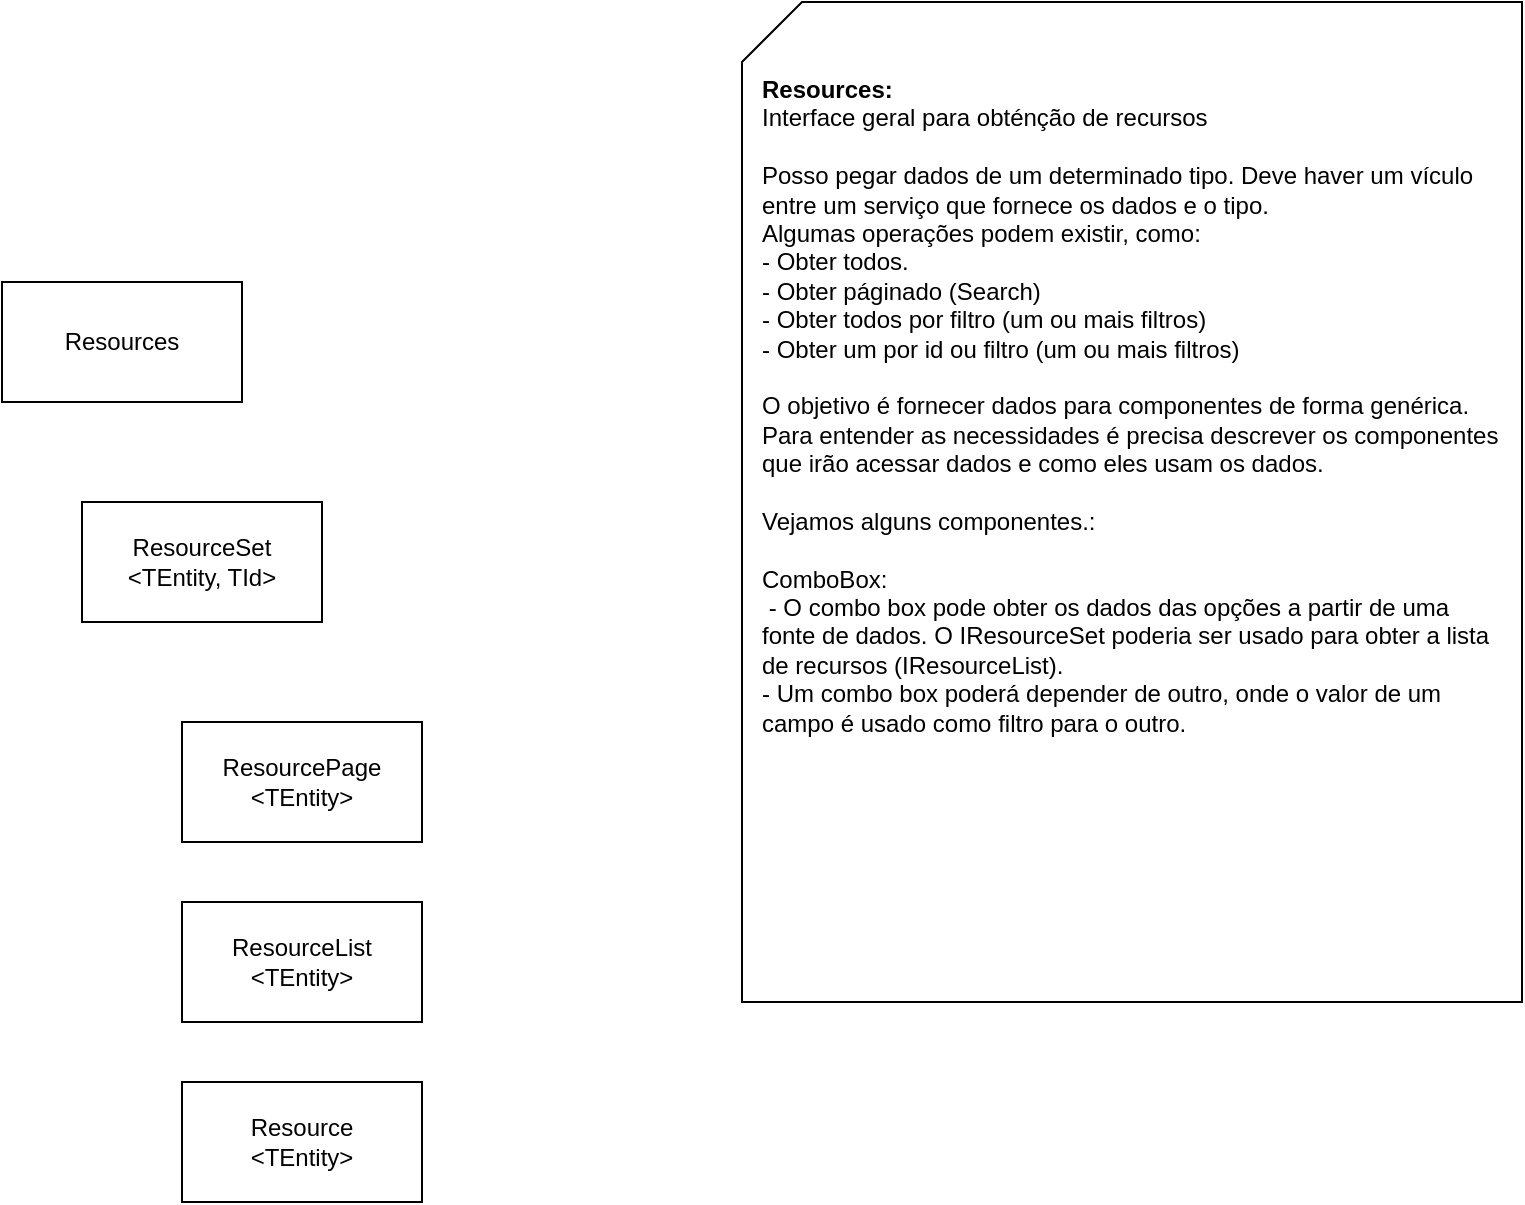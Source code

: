 <mxfile version="21.2.1" type="device">
  <diagram name="Página-1" id="X_7wvOFgzzjB752pESpC">
    <mxGraphModel dx="1418" dy="828" grid="1" gridSize="10" guides="1" tooltips="1" connect="1" arrows="1" fold="1" page="1" pageScale="1" pageWidth="827" pageHeight="1169" math="0" shadow="0">
      <root>
        <mxCell id="0" />
        <mxCell id="1" parent="0" />
        <mxCell id="189cMDyVyvuTUJDXd4mm-1" value="Resources" style="rounded=0;whiteSpace=wrap;html=1;" parent="1" vertex="1">
          <mxGeometry x="160" y="280" width="120" height="60" as="geometry" />
        </mxCell>
        <mxCell id="NdRdli7vG9q-qMHW6ajA-1" value="ResourceSet&lt;br&gt;&amp;lt;TEntity, TId&amp;gt;" style="rounded=0;whiteSpace=wrap;html=1;" vertex="1" parent="1">
          <mxGeometry x="200" y="390" width="120" height="60" as="geometry" />
        </mxCell>
        <mxCell id="NdRdli7vG9q-qMHW6ajA-2" value="ResourcePage&lt;br&gt;&amp;lt;TEntity&amp;gt;" style="rounded=0;whiteSpace=wrap;html=1;" vertex="1" parent="1">
          <mxGeometry x="250" y="500" width="120" height="60" as="geometry" />
        </mxCell>
        <mxCell id="NdRdli7vG9q-qMHW6ajA-3" value="ResourceList&lt;br&gt;&amp;lt;TEntity&amp;gt;" style="rounded=0;whiteSpace=wrap;html=1;" vertex="1" parent="1">
          <mxGeometry x="250" y="590" width="120" height="60" as="geometry" />
        </mxCell>
        <mxCell id="NdRdli7vG9q-qMHW6ajA-4" value="Resource&lt;br&gt;&amp;lt;TEntity&amp;gt;" style="rounded=0;whiteSpace=wrap;html=1;" vertex="1" parent="1">
          <mxGeometry x="250" y="680" width="120" height="60" as="geometry" />
        </mxCell>
        <mxCell id="NdRdli7vG9q-qMHW6ajA-5" value="&lt;b style=&quot;border-color: var(--border-color); font-size: 12px;&quot;&gt;Resources:&lt;/b&gt;&lt;br style=&quot;border-color: var(--border-color); font-size: 12px;&quot;&gt;Interface geral para obténção de recursos&lt;br style=&quot;border-color: var(--border-color); font-size: 12px;&quot;&gt;&lt;br style=&quot;border-color: var(--border-color); font-size: 12px;&quot;&gt;&lt;span style=&quot;font-size: 12px;&quot;&gt;Posso pegar dados de um determinado tipo. Deve haver um vículo entre um serviço que fornece os dados e o tipo.&lt;/span&gt;&lt;br style=&quot;border-color: var(--border-color); font-size: 12px;&quot;&gt;&lt;span style=&quot;font-size: 12px;&quot;&gt;Algumas operações podem existir, como:&lt;/span&gt;&lt;br style=&quot;border-color: var(--border-color); font-size: 12px;&quot;&gt;&lt;span style=&quot;font-size: 12px;&quot;&gt;- Obter todos.&lt;/span&gt;&lt;br style=&quot;border-color: var(--border-color); font-size: 12px;&quot;&gt;&lt;span style=&quot;font-size: 12px;&quot;&gt;- Obter páginado (Search)&lt;/span&gt;&lt;br style=&quot;border-color: var(--border-color); font-size: 12px;&quot;&gt;&lt;span style=&quot;font-size: 12px;&quot;&gt;- Obter todos por filtro (um ou mais filtros)&lt;/span&gt;&lt;br style=&quot;border-color: var(--border-color); font-size: 12px;&quot;&gt;&lt;span style=&quot;font-size: 12px;&quot;&gt;- Obter um por id ou filtro (um ou mais filtros)&lt;/span&gt;&lt;br style=&quot;border-color: var(--border-color); font-size: 12px;&quot;&gt;&lt;br style=&quot;border-color: var(--border-color); font-size: 12px;&quot;&gt;&lt;span style=&quot;font-size: 12px;&quot;&gt;O objetivo é fornecer dados para componentes de forma genérica.&lt;/span&gt;&lt;br style=&quot;border-color: var(--border-color); font-size: 12px;&quot;&gt;&lt;span style=&quot;font-size: 12px;&quot;&gt;Para entender as necessidades é precisa descrever os componentes que irão acessar dados e como eles usam os dados.&lt;/span&gt;&lt;br style=&quot;border-color: var(--border-color); font-size: 12px;&quot;&gt;&lt;br style=&quot;border-color: var(--border-color); font-size: 12px;&quot;&gt;&lt;span style=&quot;font-size: 12px;&quot;&gt;Vejamos alguns componentes.:&lt;br&gt;&lt;br&gt;ComboBox:&lt;br&gt;&amp;nbsp;- O combo box pode obter os dados das opções a partir de uma fonte de dados. O IResourceSet poderia ser usado para obter a lista de recursos (IResourceList).&lt;br&gt;- Um combo box poderá depender de outro, onde o valor de um campo é usado como filtro para o outro.&lt;br&gt;&lt;/span&gt;" style="shape=card;whiteSpace=wrap;html=1;align=left;verticalAlign=top;fontSize=12;spacingTop=30;spacing=2;spacingLeft=8;spacingBottom=12;spacingRight=8;" vertex="1" parent="1">
          <mxGeometry x="530" y="140" width="390" height="500" as="geometry" />
        </mxCell>
      </root>
    </mxGraphModel>
  </diagram>
</mxfile>
